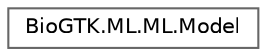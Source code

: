 digraph "Graphical Class Hierarchy"
{
 // LATEX_PDF_SIZE
  bgcolor="transparent";
  edge [fontname=Helvetica,fontsize=10,labelfontname=Helvetica,labelfontsize=10];
  node [fontname=Helvetica,fontsize=10,shape=box,height=0.2,width=0.4];
  rankdir="LR";
  Node0 [id="Node000000",label="BioGTK.ML.ML.Model",height=0.2,width=0.4,color="grey40", fillcolor="white", style="filled",URL="$class_bio_g_t_k_1_1_m_l_1_1_m_l_1_1_model.html",tooltip=" "];
}
